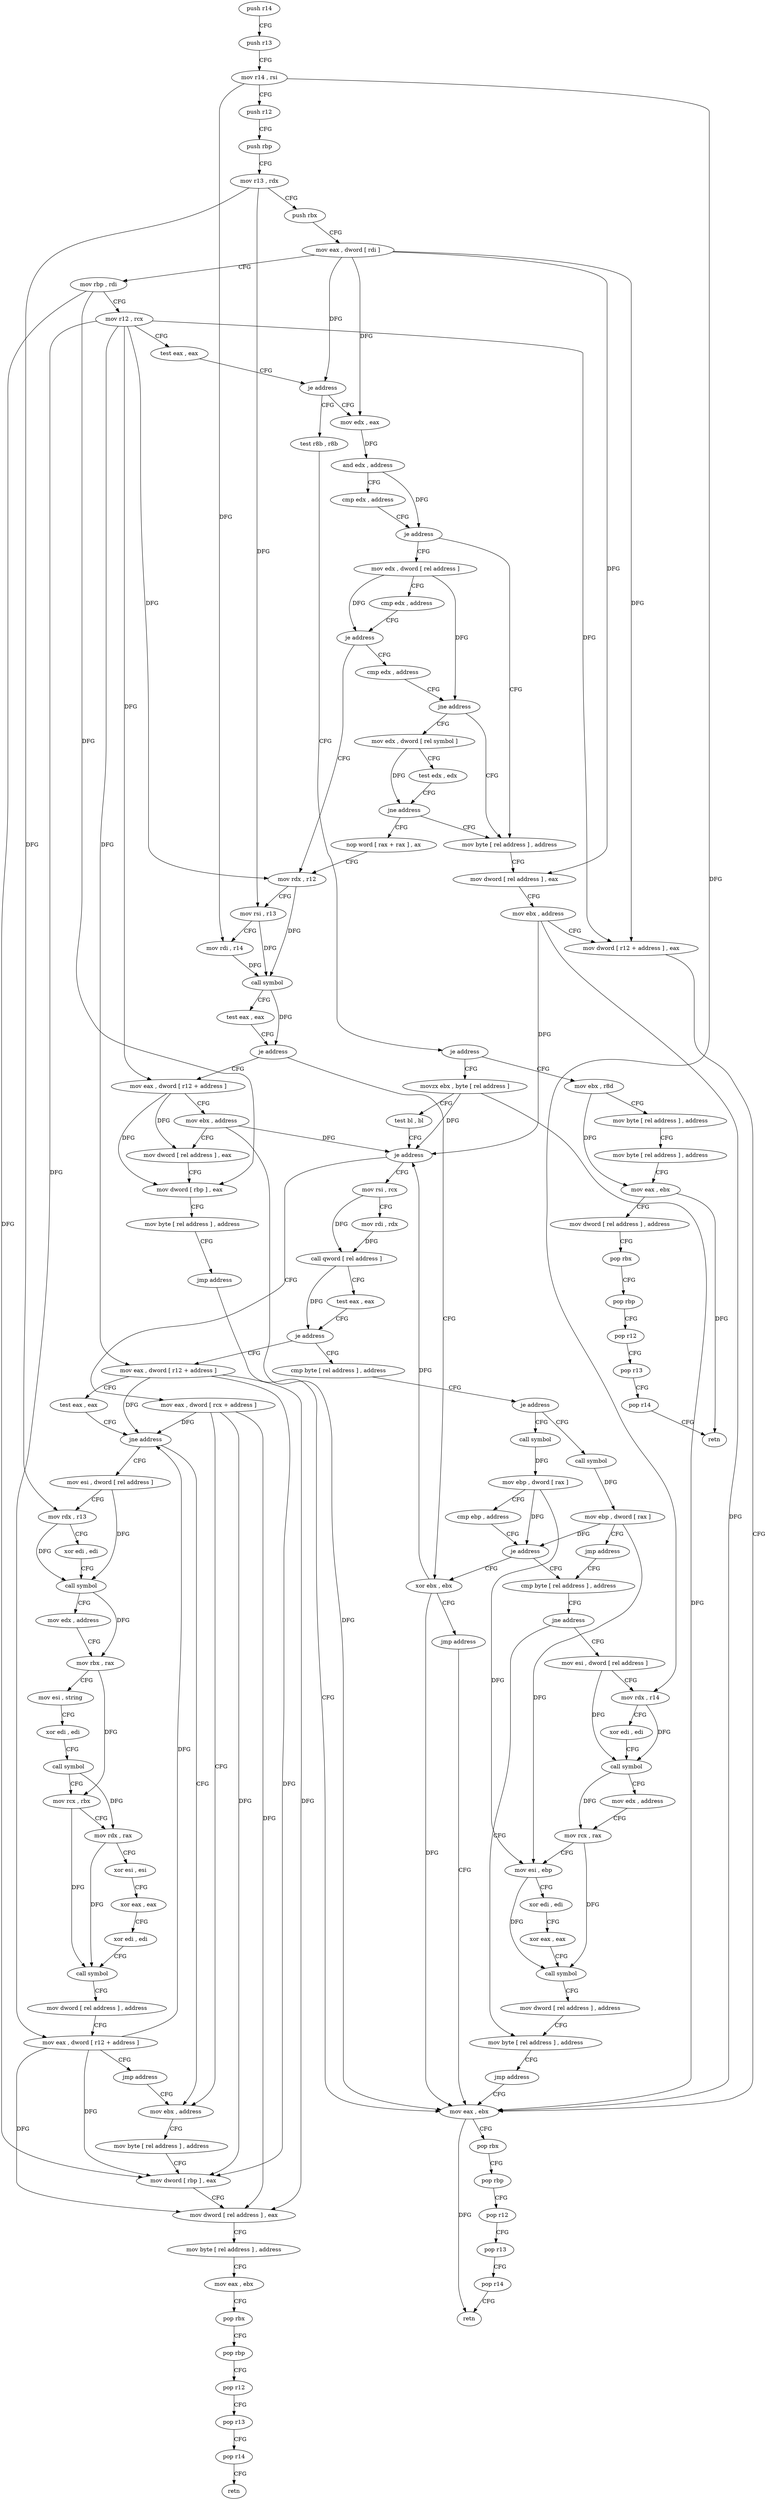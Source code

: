 digraph "func" {
"4247264" [label = "push r14" ]
"4247266" [label = "push r13" ]
"4247268" [label = "mov r14 , rsi" ]
"4247271" [label = "push r12" ]
"4247273" [label = "push rbp" ]
"4247274" [label = "mov r13 , rdx" ]
"4247277" [label = "push rbx" ]
"4247278" [label = "mov eax , dword [ rdi ]" ]
"4247280" [label = "mov rbp , rdi" ]
"4247283" [label = "mov r12 , rcx" ]
"4247286" [label = "test eax , eax" ]
"4247288" [label = "je address" ]
"4247344" [label = "test r8b , r8b" ]
"4247290" [label = "mov edx , eax" ]
"4247347" [label = "je address" ]
"4247392" [label = "movzx ebx , byte [ rel address ]" ]
"4247349" [label = "mov ebx , r8d" ]
"4247292" [label = "and edx , address" ]
"4247298" [label = "cmp edx , address" ]
"4247304" [label = "je address" ]
"4247448" [label = "mov edx , dword [ rel address ]" ]
"4247310" [label = "mov byte [ rel address ] , address" ]
"4247399" [label = "test bl , bl" ]
"4247401" [label = "je address" ]
"4247520" [label = "mov rsi , rcx" ]
"4247403" [label = "mov eax , dword [ rcx + address ]" ]
"4247352" [label = "mov byte [ rel address ] , address" ]
"4247359" [label = "mov byte [ rel address ] , address" ]
"4247366" [label = "mov eax , ebx" ]
"4247368" [label = "mov dword [ rel address ] , address" ]
"4247378" [label = "pop rbx" ]
"4247379" [label = "pop rbp" ]
"4247380" [label = "pop r12" ]
"4247382" [label = "pop r13" ]
"4247384" [label = "pop r14" ]
"4247386" [label = "retn" ]
"4247454" [label = "cmp edx , address" ]
"4247457" [label = "je address" ]
"4247488" [label = "mov rdx , r12" ]
"4247459" [label = "cmp edx , address" ]
"4247317" [label = "mov dword [ rel address ] , eax" ]
"4247323" [label = "mov ebx , address" ]
"4247328" [label = "mov dword [ r12 + address ] , eax" ]
"4247333" [label = "mov eax , ebx" ]
"4247523" [label = "mov rdi , rdx" ]
"4247526" [label = "call qword [ rel address ]" ]
"4247532" [label = "test eax , eax" ]
"4247534" [label = "je address" ]
"4247664" [label = "mov eax , dword [ r12 + address ]" ]
"4247540" [label = "cmp byte [ rel address ] , address" ]
"4247406" [label = "mov ebx , address" ]
"4247491" [label = "mov rsi , r13" ]
"4247494" [label = "mov rdi , r14" ]
"4247497" [label = "call symbol" ]
"4247502" [label = "test eax , eax" ]
"4247504" [label = "je address" ]
"4247632" [label = "mov eax , dword [ r12 + address ]" ]
"4247506" [label = "xor ebx , ebx" ]
"4247462" [label = "jne address" ]
"4247468" [label = "mov edx , dword [ rel symbol ]" ]
"4247669" [label = "test eax , eax" ]
"4247671" [label = "jne address" ]
"4247677" [label = "mov esi , dword [ rel address ]" ]
"4247547" [label = "je address" ]
"4247750" [label = "call symbol" ]
"4247553" [label = "call symbol" ]
"4247637" [label = "mov ebx , address" ]
"4247642" [label = "mov dword [ rel address ] , eax" ]
"4247648" [label = "mov dword [ rbp ] , eax" ]
"4247651" [label = "mov byte [ rel address ] , address" ]
"4247658" [label = "jmp address" ]
"4247508" [label = "jmp address" ]
"4247474" [label = "test edx , edx" ]
"4247476" [label = "jne address" ]
"4247482" [label = "nop word [ rax + rax ] , ax" ]
"4247411" [label = "mov byte [ rel address ] , address" ]
"4247418" [label = "mov dword [ rbp ] , eax" ]
"4247421" [label = "mov dword [ rel address ] , eax" ]
"4247427" [label = "mov byte [ rel address ] , address" ]
"4247434" [label = "mov eax , ebx" ]
"4247436" [label = "pop rbx" ]
"4247437" [label = "pop rbp" ]
"4247438" [label = "pop r12" ]
"4247440" [label = "pop r13" ]
"4247442" [label = "pop r14" ]
"4247444" [label = "retn" ]
"4247683" [label = "mov rdx , r13" ]
"4247686" [label = "xor edi , edi" ]
"4247688" [label = "call symbol" ]
"4247693" [label = "mov edx , address" ]
"4247698" [label = "mov rbx , rax" ]
"4247701" [label = "mov esi , string" ]
"4247706" [label = "xor edi , edi" ]
"4247708" [label = "call symbol" ]
"4247713" [label = "mov rcx , rbx" ]
"4247716" [label = "mov rdx , rax" ]
"4247719" [label = "xor esi , esi" ]
"4247721" [label = "xor eax , eax" ]
"4247723" [label = "xor edi , edi" ]
"4247725" [label = "call symbol" ]
"4247730" [label = "mov dword [ rel address ] , address" ]
"4247740" [label = "mov eax , dword [ r12 + address ]" ]
"4247745" [label = "jmp address" ]
"4247755" [label = "mov ebp , dword [ rax ]" ]
"4247757" [label = "jmp address" ]
"4247565" [label = "cmp byte [ rel address ] , address" ]
"4247558" [label = "mov ebp , dword [ rax ]" ]
"4247560" [label = "cmp ebp , address" ]
"4247563" [label = "je address" ]
"4247335" [label = "pop rbx" ]
"4247336" [label = "pop rbp" ]
"4247337" [label = "pop r12" ]
"4247339" [label = "pop r13" ]
"4247341" [label = "pop r14" ]
"4247343" [label = "retn" ]
"4247572" [label = "jne address" ]
"4247619" [label = "mov byte [ rel address ] , address" ]
"4247574" [label = "mov esi , dword [ rel address ]" ]
"4247626" [label = "jmp address" ]
"4247580" [label = "mov rdx , r14" ]
"4247583" [label = "xor edi , edi" ]
"4247585" [label = "call symbol" ]
"4247590" [label = "mov edx , address" ]
"4247595" [label = "mov rcx , rax" ]
"4247598" [label = "mov esi , ebp" ]
"4247600" [label = "xor edi , edi" ]
"4247602" [label = "xor eax , eax" ]
"4247604" [label = "call symbol" ]
"4247609" [label = "mov dword [ rel address ] , address" ]
"4247264" -> "4247266" [ label = "CFG" ]
"4247266" -> "4247268" [ label = "CFG" ]
"4247268" -> "4247271" [ label = "CFG" ]
"4247268" -> "4247494" [ label = "DFG" ]
"4247268" -> "4247580" [ label = "DFG" ]
"4247271" -> "4247273" [ label = "CFG" ]
"4247273" -> "4247274" [ label = "CFG" ]
"4247274" -> "4247277" [ label = "CFG" ]
"4247274" -> "4247491" [ label = "DFG" ]
"4247274" -> "4247683" [ label = "DFG" ]
"4247277" -> "4247278" [ label = "CFG" ]
"4247278" -> "4247280" [ label = "CFG" ]
"4247278" -> "4247288" [ label = "DFG" ]
"4247278" -> "4247290" [ label = "DFG" ]
"4247278" -> "4247317" [ label = "DFG" ]
"4247278" -> "4247328" [ label = "DFG" ]
"4247280" -> "4247283" [ label = "CFG" ]
"4247280" -> "4247418" [ label = "DFG" ]
"4247280" -> "4247648" [ label = "DFG" ]
"4247283" -> "4247286" [ label = "CFG" ]
"4247283" -> "4247328" [ label = "DFG" ]
"4247283" -> "4247488" [ label = "DFG" ]
"4247283" -> "4247664" [ label = "DFG" ]
"4247283" -> "4247632" [ label = "DFG" ]
"4247283" -> "4247740" [ label = "DFG" ]
"4247286" -> "4247288" [ label = "CFG" ]
"4247288" -> "4247344" [ label = "CFG" ]
"4247288" -> "4247290" [ label = "CFG" ]
"4247344" -> "4247347" [ label = "CFG" ]
"4247290" -> "4247292" [ label = "DFG" ]
"4247347" -> "4247392" [ label = "CFG" ]
"4247347" -> "4247349" [ label = "CFG" ]
"4247392" -> "4247399" [ label = "CFG" ]
"4247392" -> "4247401" [ label = "DFG" ]
"4247392" -> "4247333" [ label = "DFG" ]
"4247349" -> "4247352" [ label = "CFG" ]
"4247349" -> "4247366" [ label = "DFG" ]
"4247292" -> "4247298" [ label = "CFG" ]
"4247292" -> "4247304" [ label = "DFG" ]
"4247298" -> "4247304" [ label = "CFG" ]
"4247304" -> "4247448" [ label = "CFG" ]
"4247304" -> "4247310" [ label = "CFG" ]
"4247448" -> "4247454" [ label = "CFG" ]
"4247448" -> "4247457" [ label = "DFG" ]
"4247448" -> "4247462" [ label = "DFG" ]
"4247310" -> "4247317" [ label = "CFG" ]
"4247399" -> "4247401" [ label = "CFG" ]
"4247401" -> "4247520" [ label = "CFG" ]
"4247401" -> "4247403" [ label = "CFG" ]
"4247520" -> "4247523" [ label = "CFG" ]
"4247520" -> "4247526" [ label = "DFG" ]
"4247403" -> "4247406" [ label = "CFG" ]
"4247403" -> "4247671" [ label = "DFG" ]
"4247403" -> "4247418" [ label = "DFG" ]
"4247403" -> "4247421" [ label = "DFG" ]
"4247352" -> "4247359" [ label = "CFG" ]
"4247359" -> "4247366" [ label = "CFG" ]
"4247366" -> "4247368" [ label = "CFG" ]
"4247366" -> "4247386" [ label = "DFG" ]
"4247368" -> "4247378" [ label = "CFG" ]
"4247378" -> "4247379" [ label = "CFG" ]
"4247379" -> "4247380" [ label = "CFG" ]
"4247380" -> "4247382" [ label = "CFG" ]
"4247382" -> "4247384" [ label = "CFG" ]
"4247384" -> "4247386" [ label = "CFG" ]
"4247454" -> "4247457" [ label = "CFG" ]
"4247457" -> "4247488" [ label = "CFG" ]
"4247457" -> "4247459" [ label = "CFG" ]
"4247488" -> "4247491" [ label = "CFG" ]
"4247488" -> "4247497" [ label = "DFG" ]
"4247459" -> "4247462" [ label = "CFG" ]
"4247317" -> "4247323" [ label = "CFG" ]
"4247323" -> "4247328" [ label = "CFG" ]
"4247323" -> "4247401" [ label = "DFG" ]
"4247323" -> "4247333" [ label = "DFG" ]
"4247328" -> "4247333" [ label = "CFG" ]
"4247333" -> "4247335" [ label = "CFG" ]
"4247333" -> "4247343" [ label = "DFG" ]
"4247523" -> "4247526" [ label = "DFG" ]
"4247526" -> "4247532" [ label = "CFG" ]
"4247526" -> "4247534" [ label = "DFG" ]
"4247532" -> "4247534" [ label = "CFG" ]
"4247534" -> "4247664" [ label = "CFG" ]
"4247534" -> "4247540" [ label = "CFG" ]
"4247664" -> "4247669" [ label = "CFG" ]
"4247664" -> "4247671" [ label = "DFG" ]
"4247664" -> "4247418" [ label = "DFG" ]
"4247664" -> "4247421" [ label = "DFG" ]
"4247540" -> "4247547" [ label = "CFG" ]
"4247406" -> "4247411" [ label = "CFG" ]
"4247491" -> "4247494" [ label = "CFG" ]
"4247491" -> "4247497" [ label = "DFG" ]
"4247494" -> "4247497" [ label = "DFG" ]
"4247497" -> "4247502" [ label = "CFG" ]
"4247497" -> "4247504" [ label = "DFG" ]
"4247502" -> "4247504" [ label = "CFG" ]
"4247504" -> "4247632" [ label = "CFG" ]
"4247504" -> "4247506" [ label = "CFG" ]
"4247632" -> "4247637" [ label = "CFG" ]
"4247632" -> "4247642" [ label = "DFG" ]
"4247632" -> "4247648" [ label = "DFG" ]
"4247506" -> "4247508" [ label = "CFG" ]
"4247506" -> "4247401" [ label = "DFG" ]
"4247506" -> "4247333" [ label = "DFG" ]
"4247462" -> "4247310" [ label = "CFG" ]
"4247462" -> "4247468" [ label = "CFG" ]
"4247468" -> "4247474" [ label = "CFG" ]
"4247468" -> "4247476" [ label = "DFG" ]
"4247669" -> "4247671" [ label = "CFG" ]
"4247671" -> "4247406" [ label = "CFG" ]
"4247671" -> "4247677" [ label = "CFG" ]
"4247677" -> "4247683" [ label = "CFG" ]
"4247677" -> "4247688" [ label = "DFG" ]
"4247547" -> "4247750" [ label = "CFG" ]
"4247547" -> "4247553" [ label = "CFG" ]
"4247750" -> "4247755" [ label = "DFG" ]
"4247553" -> "4247558" [ label = "DFG" ]
"4247637" -> "4247642" [ label = "CFG" ]
"4247637" -> "4247401" [ label = "DFG" ]
"4247637" -> "4247333" [ label = "DFG" ]
"4247642" -> "4247648" [ label = "CFG" ]
"4247648" -> "4247651" [ label = "CFG" ]
"4247651" -> "4247658" [ label = "CFG" ]
"4247658" -> "4247333" [ label = "CFG" ]
"4247508" -> "4247333" [ label = "CFG" ]
"4247474" -> "4247476" [ label = "CFG" ]
"4247476" -> "4247310" [ label = "CFG" ]
"4247476" -> "4247482" [ label = "CFG" ]
"4247482" -> "4247488" [ label = "CFG" ]
"4247411" -> "4247418" [ label = "CFG" ]
"4247418" -> "4247421" [ label = "CFG" ]
"4247421" -> "4247427" [ label = "CFG" ]
"4247427" -> "4247434" [ label = "CFG" ]
"4247434" -> "4247436" [ label = "CFG" ]
"4247436" -> "4247437" [ label = "CFG" ]
"4247437" -> "4247438" [ label = "CFG" ]
"4247438" -> "4247440" [ label = "CFG" ]
"4247440" -> "4247442" [ label = "CFG" ]
"4247442" -> "4247444" [ label = "CFG" ]
"4247683" -> "4247686" [ label = "CFG" ]
"4247683" -> "4247688" [ label = "DFG" ]
"4247686" -> "4247688" [ label = "CFG" ]
"4247688" -> "4247693" [ label = "CFG" ]
"4247688" -> "4247698" [ label = "DFG" ]
"4247693" -> "4247698" [ label = "CFG" ]
"4247698" -> "4247701" [ label = "CFG" ]
"4247698" -> "4247713" [ label = "DFG" ]
"4247701" -> "4247706" [ label = "CFG" ]
"4247706" -> "4247708" [ label = "CFG" ]
"4247708" -> "4247713" [ label = "CFG" ]
"4247708" -> "4247716" [ label = "DFG" ]
"4247713" -> "4247716" [ label = "CFG" ]
"4247713" -> "4247725" [ label = "DFG" ]
"4247716" -> "4247719" [ label = "CFG" ]
"4247716" -> "4247725" [ label = "DFG" ]
"4247719" -> "4247721" [ label = "CFG" ]
"4247721" -> "4247723" [ label = "CFG" ]
"4247723" -> "4247725" [ label = "CFG" ]
"4247725" -> "4247730" [ label = "CFG" ]
"4247730" -> "4247740" [ label = "CFG" ]
"4247740" -> "4247745" [ label = "CFG" ]
"4247740" -> "4247671" [ label = "DFG" ]
"4247740" -> "4247418" [ label = "DFG" ]
"4247740" -> "4247421" [ label = "DFG" ]
"4247745" -> "4247406" [ label = "CFG" ]
"4247755" -> "4247757" [ label = "CFG" ]
"4247755" -> "4247563" [ label = "DFG" ]
"4247755" -> "4247598" [ label = "DFG" ]
"4247757" -> "4247565" [ label = "CFG" ]
"4247565" -> "4247572" [ label = "CFG" ]
"4247558" -> "4247560" [ label = "CFG" ]
"4247558" -> "4247563" [ label = "DFG" ]
"4247558" -> "4247598" [ label = "DFG" ]
"4247560" -> "4247563" [ label = "CFG" ]
"4247563" -> "4247506" [ label = "CFG" ]
"4247563" -> "4247565" [ label = "CFG" ]
"4247335" -> "4247336" [ label = "CFG" ]
"4247336" -> "4247337" [ label = "CFG" ]
"4247337" -> "4247339" [ label = "CFG" ]
"4247339" -> "4247341" [ label = "CFG" ]
"4247341" -> "4247343" [ label = "CFG" ]
"4247572" -> "4247619" [ label = "CFG" ]
"4247572" -> "4247574" [ label = "CFG" ]
"4247619" -> "4247626" [ label = "CFG" ]
"4247574" -> "4247580" [ label = "CFG" ]
"4247574" -> "4247585" [ label = "DFG" ]
"4247626" -> "4247333" [ label = "CFG" ]
"4247580" -> "4247583" [ label = "CFG" ]
"4247580" -> "4247585" [ label = "DFG" ]
"4247583" -> "4247585" [ label = "CFG" ]
"4247585" -> "4247590" [ label = "CFG" ]
"4247585" -> "4247595" [ label = "DFG" ]
"4247590" -> "4247595" [ label = "CFG" ]
"4247595" -> "4247598" [ label = "CFG" ]
"4247595" -> "4247604" [ label = "DFG" ]
"4247598" -> "4247600" [ label = "CFG" ]
"4247598" -> "4247604" [ label = "DFG" ]
"4247600" -> "4247602" [ label = "CFG" ]
"4247602" -> "4247604" [ label = "CFG" ]
"4247604" -> "4247609" [ label = "CFG" ]
"4247609" -> "4247619" [ label = "CFG" ]
}
